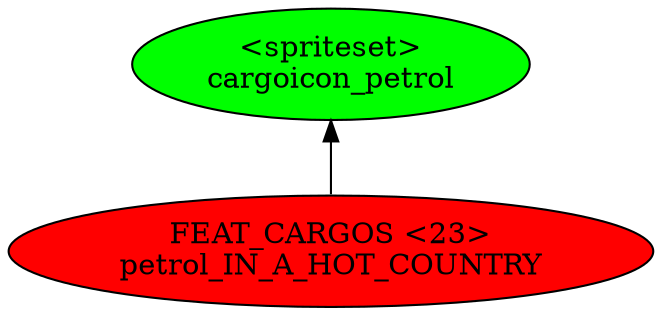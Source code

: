 digraph {
rankdir="BT"
cargoicon_petrol [fillcolor=green style="filled" label="<spriteset>\ncargoicon_petrol"]
petrol_IN_A_HOT_COUNTRY [fillcolor=red style="filled" label="FEAT_CARGOS <23>\npetrol_IN_A_HOT_COUNTRY"]
petrol_IN_A_HOT_COUNTRY->cargoicon_petrol
}
